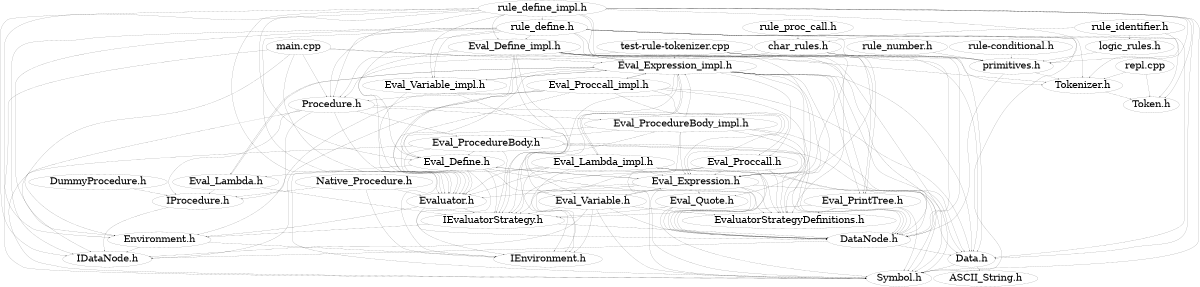 digraph "source tree" {
    overlap = scale;
    node[nodesep=0.05];
    edge[weight=200];
    edge[splines=true];
    node[fontsize=100];
    graph[size="8,10"];
    ratio = scale;


	"Eval_Define_impl.h" -> "Eval_Define.h"
	"Eval_Define_impl.h" -> "IEnvironment.h"
	"rule_define_impl.h" -> "Tokenizer.h"
	"Eval_Variable.h" -> "EvaluatorStrategyDefinitions.h"
	"Eval_Lambda.h" -> "IProcedure.h"
	"test-rule-tokenizer.cpp" -> "Tokenizer.h"
	"rule_define_impl.h" -> "Token.h"
	"DataNode.h" -> "IDataNode.h"
	"Data.h" -> "Symbol.h"
	"rule_define_impl.h" -> "Eval_Define.h"
	"rule_define.h" -> "IDataNode.h"
	"Eval_Proccall_impl.h" -> "DataNode.h"
	"Eval_Proccall_impl.h" -> "Data.h"
	"Eval_Variable.h" -> "Symbol.h"
	"Eval_Expression_impl.h" -> "Symbol.h"
	"Eval_Expression.h" -> "Evaluator.h"
	"main.cpp" -> "Evaluator.h"
	"char_rules.h" -> "Data.h"
	"rule_define_impl.h" -> "Eval_Expression.h"
	"rule_define_impl.h" -> "Eval_Define_impl.h"
	"Eval_Expression_impl.h" -> "Eval_Define.h"
	"IProcedure.h" -> "IDataNode.h"
	"primitives.h" -> "Tokenizer.h"
	"Eval_Variable_impl.h" -> "Evaluator.h"
	"test-rule-tokenizer.cpp" -> "DataNode.h"
	"Eval_ProcedureBody_impl.h" -> "Eval_Expression.h"
	"Eval_Define_impl.h" -> "EvaluatorStrategyDefinitions.h"
	"Eval_Expression_impl.h" -> "Eval_Variable_impl.h"
	"repl.cpp" -> "Tokenizer.h"
	"Eval_ProcedureBody.h" -> "DataNode.h"
	"Eval_Define.h" -> "DataNode.h"
	"IEvaluatorStrategy.h" -> "Environment.h"
	"Eval_Expression_impl.h" -> "Eval_Expression.h"
	"Evaluator.h" -> "DataNode.h"
	"Procedure.h" -> "IDataNode.h"
	"Eval_Lambda_impl.h" -> "IEvaluatorStrategy.h"
	"main.cpp" -> "Symbol.h"
	"Eval_Quote.h" -> "DataNode.h"
	"char_rules.h" -> "Procedure.h"
	"Eval_ProcedureBody.h" -> "Evaluator.h"
	"primitives.h" -> "DataNode.h"
	"Eval_PrintTree.h" -> "DataNode.h"
	"Eval_Expression_impl.h" -> "Evaluator.h"
	"Eval_ProcedureBody.h" -> "Data.h"
	"Eval_Variable.h" -> "DataNode.h"
	"rule-conditional.h" -> "primitives.h"
	"rule_define_impl.h" -> "Environment.h"
	"Eval_Variable.h" -> "IEvaluatorStrategy.h"
	"rule_identifier.h" -> "logic_rules.h"
	"main.cpp" -> "Procedure.h"
	"Eval_Lambda_impl.h" -> "DataNode.h"
	"rule_define_impl.h" -> "IDataNode.h"
	"main.cpp" -> "Tokenizer.h"
	"rule_define_impl.h" -> "rule_define.h"
	"Eval_ProcedureBody_impl.h" -> "EvaluatorStrategyDefinitions.h"
	"rule_number.h" -> "primitives.h"
	"Eval_Define_impl.h" -> "Eval_Expression_impl.h"
	"Eval_Variable.h" -> "IEnvironment.h"
	"Eval_Expression.h" -> "Eval_Quote.h"
	"Eval_Expression.h" -> "IEvaluatorStrategy.h"
	"Eval_Quote.h" -> "IEvaluatorStrategy.h"
	"Eval_ProcedureBody.h" -> "EvaluatorStrategyDefinitions.h"
	"Eval_Define_impl.h" -> "Symbol.h"
	"Eval_ProcedureBody_impl.h" -> "IEvaluatorStrategy.h"
	"Eval_Expression_impl.h" -> "DataNode.h"
	"Eval_Proccall.h" -> "EvaluatorStrategyDefinitions.h"
	"Eval_ProcedureBody_impl.h" -> "Eval_Expression_impl.h"
	"test-rule-tokenizer.cpp" -> "Eval_Expression_impl.h"
	"Eval_Proccall.h" -> "IEnvironment.h"
	"Eval_Proccall.h" -> "DataNode.h"
	"Procedure.h" -> "Eval_ProcedureBody_impl.h"
	"Eval_Lambda_impl.h" -> "Symbol.h"
	"DummyProcedure.h" -> "IProcedure.h"
	"Data.h" -> "ASCII_String.h"
	"IEvaluatorStrategy.h" -> "DataNode.h"
	"rule_define_impl.h" -> "Eval_Variable_impl.h"
	"Eval_PrintTree.h" -> "Symbol.h"
	"Eval_Expression_impl.h" -> "IEvaluatorStrategy.h"
	"Eval_Expression.h" -> "Symbol.h"
	"Eval_Expression_impl.h" -> "Eval_Lambda.h"
	"Eval_ProcedureBody_impl.h" -> "DataNode.h"
	"test-rule-tokenizer.cpp" -> "Data.h"
	"Eval_Define.h" -> "Eval_Expression.h"
	"Eval_Define.h" -> "IEvaluatorStrategy.h"
	"Procedure.h" -> "Environment.h"
	"Eval_PrintTree.h" -> "IEvaluatorStrategy.h"
	"rule_define.h" -> "Environment.h"
	"DataNode.h" -> "Data.h"
	"Eval_Proccall.h" -> "Symbol.h"
	"Eval_Expression.h" -> "Eval_Define.h"
	"Procedure.h" -> "Eval_ProcedureBody.h"
	"Native_Procedure.h" -> "IProcedure.h"
	"Eval_ProcedureBody.h" -> "Symbol.h"
	"test-rule-tokenizer.cpp" -> "Procedure.h"
	"rule_define.h" -> "Eval_Variable_impl.h"
	"Eval_Proccall_impl.h" -> "Eval_Expression.h"
	"Eval_Lambda.h" -> "IEvaluatorStrategy.h"
	"Eval_Expression_impl.h" -> "Eval_Variable.h"
	"Eval_Expression_impl.h" -> "Data.h"
	"Eval_Proccall.h" -> "Eval_Expression.h"
	"rule_identifier.h" -> "primitives.h"
	"Eval_ProcedureBody_impl.h" -> "Eval_ProcedureBody.h"
	"Eval_Proccall_impl.h" -> "IEnvironment.h"
	"Eval_Lambda_impl.h" -> "EvaluatorStrategyDefinitions.h"
	"rule_define_impl.h" -> "Procedure.h"
	"Eval_Quote.h" -> "Symbol.h"
	"Eval_Expression_impl.h" -> "Eval_Quote.h"
	"Eval_Define_impl.h" -> "Evaluator.h"
	"Eval_Expression.h" -> "DataNode.h"
	"Eval_PrintTree.h" -> "EvaluatorStrategyDefinitions.h"
	"repl.cpp" -> "Token.h"
	"Eval_Expression.h" -> "EvaluatorStrategyDefinitions.h"
	"Eval_Proccall_impl.h" -> "Eval_Proccall.h"
	"Eval_Expression_impl.h" -> "Eval_Define_impl.h"
	"Procedure.h" -> "Evaluator.h"
	"logic_rules.h" -> "primitives.h"
	"rule_define_impl.h" -> "Eval_PrintTree.h"
	"Eval_Define.h" -> "Symbol.h"
	"main.cpp" -> "Environment.h"
	"test-rule-tokenizer.cpp" -> "primitives.h"
	"Native_Procedure.h" -> "Evaluator.h"
	"Eval_Expression_impl.h" -> "Eval_Proccall_impl.h"
	"rule_define.h" -> "Eval_Expression.h"
	"rule_define.h" -> "Eval_Define_impl.h"
	"Evaluator.h" -> "IEvaluatorStrategy.h"
	"Eval_Define_impl.h" -> "Eval_Expression.h"
	"Eval_Expression.h" -> "Eval_Variable.h"
	"Eval_Variable.h" -> "Eval_Expression.h"
	"rule_define.h" -> "Eval_PrintTree.h"
	"Tokenizer.h" -> "Token.h"
	"Procedure.h" -> "IProcedure.h"
	"rule_define_impl.h" -> "Data.h"
	"Eval_Define_impl.h" -> "DataNode.h"
	"Eval_ProcedureBody.h" -> "Eval_Define.h"
	"Eval_Proccall_impl.h" -> "Procedure.h"
	"Eval_Lambda.h" -> "Eval_Expression_impl.h"
	"rule_define.h" -> "Procedure.h"
	"Eval_Proccall.h" -> "IEvaluatorStrategy.h"
	"Eval_Expression_impl.h" -> "Eval_PrintTree.h"
	"Eval_Variable_impl.h" -> "Eval_Variable.h"
	"rule_define.h" -> "primitives.h"
	"Eval_Proccall_impl.h" -> "Eval_Expression_impl.h"
	"Eval_ProcedureBody.h" -> "IEvaluatorStrategy.h"
	"rule_define.h" -> "Eval_Define.h"
	"rule_define.h" -> "Symbol.h"
	"Eval_Lambda_impl.h" -> "Eval_Expression_impl.h"
	"rule_define_impl.h" -> "Symbol.h"
	"Eval_Expression_impl.h" -> "Eval_Lambda_impl.h"
	"Native_Procedure.h" -> "IEnvironment.h"
	"Eval_Variable.h" -> "IDataNode.h"
	"Eval_Expression.h" -> "Data.h"
	"Eval_ProcedureBody_impl.h" -> "Symbol.h"
	"Eval_Lambda_impl.h" -> "Eval_Lambda.h"
	"Eval_Lambda_impl.h" -> "Evaluator.h"
	"rule_identifier.h" -> "char_rules.h"
	"Eval_Proccall.h" -> "Evaluator.h"
	"rule_define.h" -> "Evaluator.h"
	"rule_proc_call.h" -> "char_rules.h"
	"Eval_Expression_impl.h" -> "EvaluatorStrategyDefinitions.h"
	"Eval_Proccall_impl.h" -> "IDataNode.h"
	"Environment.h" -> "IEnvironment.h"
	"Environment.h" -> "IDataNode.h"
	"Eval_ProcedureBody_impl.h" -> "Data.h"
	"main.cpp" -> "Eval_Expression_impl.h"
	"Eval_Define.h" -> "Evaluator.h"
	"Eval_Lambda_impl.h" -> "IEnvironment.h"
	"rule_define_impl.h" -> "primitives.h"
	"char_rules.h" -> "DataNode.h"
	"Eval_Define.h" -> "EvaluatorStrategyDefinitions.h"
	"rule_define.h" -> "Tokenizer.h"
	"char_rules.h" -> "primitives.h"
	"Eval_Lambda_impl.h" -> "Eval_Expression.h"
	"Eval_Expression_impl.h" -> "Eval_Proccall.h"
	"Eval_Define_impl.h" -> "IEvaluatorStrategy.h"
	"Evaluator.h" -> "Environment.h"
	"Eval_Define.h" -> "IEnvironment.h"
	"Eval_Variable_impl.h" -> "Eval_Expression_impl.h"
	"Eval_ProcedureBody_impl.h" -> "Evaluator.h"
	"rule_define_impl.h" -> "Evaluator.h"
	"rule_define.h" -> "Data.h"
	"Eval_Proccall_impl.h" -> "IProcedure.h"
	"Procedure.h" -> "Eval_Expression.h"
	"rule_define.h" -> "Token.h"
}
